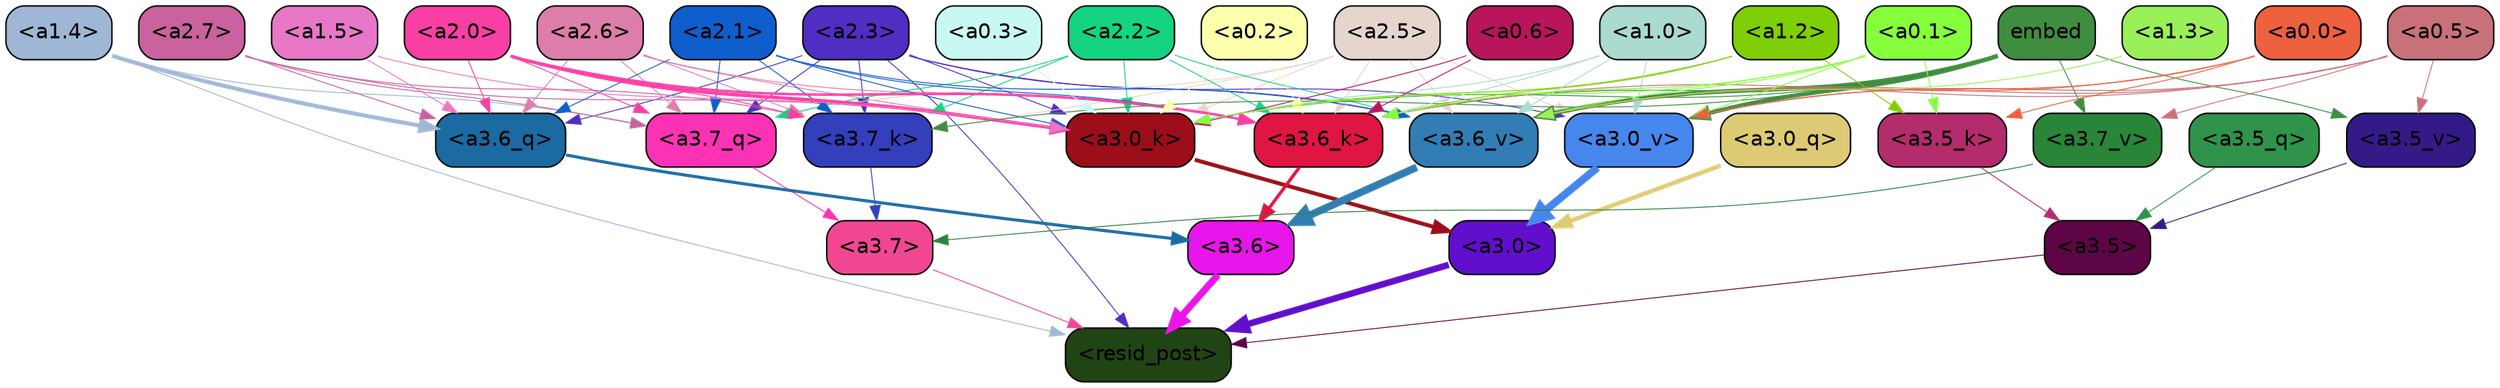 strict digraph "" {
	graph [bgcolor=transparent,
		layout=dot,
		overlap=false,
		splines=true
	];
	"<a3.7>"	[color=black,
		fillcolor="#f14792",
		fontname=Helvetica,
		shape=box,
		style="filled, rounded"];
	"<resid_post>"	[color=black,
		fillcolor="#214415",
		fontname=Helvetica,
		shape=box,
		style="filled, rounded"];
	"<a3.7>" -> "<resid_post>"	[color="#f14792",
		penwidth=0.6];
	"<a3.6>"	[color=black,
		fillcolor="#e716ea",
		fontname=Helvetica,
		shape=box,
		style="filled, rounded"];
	"<a3.6>" -> "<resid_post>"	[color="#e716ea",
		penwidth=4.646730065345764];
	"<a3.5>"	[color=black,
		fillcolor="#5d0545",
		fontname=Helvetica,
		shape=box,
		style="filled, rounded"];
	"<a3.5>" -> "<resid_post>"	[color="#5d0545",
		penwidth=0.6];
	"<a3.0>"	[color=black,
		fillcolor="#610ecd",
		fontname=Helvetica,
		shape=box,
		style="filled, rounded"];
	"<a3.0>" -> "<resid_post>"	[color="#610ecd",
		penwidth=4.323132634162903];
	"<a2.3>"	[color=black,
		fillcolor="#4f2ec3",
		fontname=Helvetica,
		shape=box,
		style="filled, rounded"];
	"<a2.3>" -> "<resid_post>"	[color="#4f2ec3",
		penwidth=0.6];
	"<a3.7_q>"	[color=black,
		fillcolor="#fc32b4",
		fontname=Helvetica,
		shape=box,
		style="filled, rounded"];
	"<a2.3>" -> "<a3.7_q>"	[color="#4f2ec3",
		penwidth=0.6];
	"<a3.6_q>"	[color=black,
		fillcolor="#1b6aa2",
		fontname=Helvetica,
		shape=box,
		style="filled, rounded"];
	"<a2.3>" -> "<a3.6_q>"	[color="#4f2ec3",
		penwidth=0.6];
	"<a3.7_k>"	[color=black,
		fillcolor="#333fbb",
		fontname=Helvetica,
		shape=box,
		style="filled, rounded"];
	"<a2.3>" -> "<a3.7_k>"	[color="#4f2ec3",
		penwidth=0.6];
	"<a3.0_k>"	[color=black,
		fillcolor="#9c0e19",
		fontname=Helvetica,
		shape=box,
		style="filled, rounded"];
	"<a2.3>" -> "<a3.0_k>"	[color="#4f2ec3",
		penwidth=0.6];
	"<a3.6_v>"	[color=black,
		fillcolor="#327db3",
		fontname=Helvetica,
		shape=box,
		style="filled, rounded"];
	"<a2.3>" -> "<a3.6_v>"	[color="#4f2ec3",
		penwidth=0.6];
	"<a3.0_v>"	[color=black,
		fillcolor="#4786ec",
		fontname=Helvetica,
		shape=box,
		style="filled, rounded"];
	"<a2.3>" -> "<a3.0_v>"	[color="#4f2ec3",
		penwidth=0.6];
	"<a1.4>"	[color=black,
		fillcolor="#9fb7d4",
		fontname=Helvetica,
		shape=box,
		style="filled, rounded"];
	"<a1.4>" -> "<resid_post>"	[color="#9fb7d4",
		penwidth=0.6];
	"<a1.4>" -> "<a3.7_q>"	[color="#9fb7d4",
		penwidth=0.6];
	"<a1.4>" -> "<a3.6_q>"	[color="#9fb7d4",
		penwidth=2.700703263282776];
	"<a3.7_q>" -> "<a3.7>"	[color="#fc32b4",
		penwidth=0.6];
	"<a3.6_q>" -> "<a3.6>"	[color="#1b6aa2",
		penwidth=2.03758105635643];
	"<a3.5_q>"	[color=black,
		fillcolor="#2f934c",
		fontname=Helvetica,
		shape=box,
		style="filled, rounded"];
	"<a3.5_q>" -> "<a3.5>"	[color="#2f934c",
		penwidth=0.6];
	"<a3.0_q>"	[color=black,
		fillcolor="#ddca74",
		fontname=Helvetica,
		shape=box,
		style="filled, rounded"];
	"<a3.0_q>" -> "<a3.0>"	[color="#ddca74",
		penwidth=2.8638100624084473];
	"<a3.7_k>" -> "<a3.7>"	[color="#333fbb",
		penwidth=0.6];
	"<a3.6_k>"	[color=black,
		fillcolor="#df1542",
		fontname=Helvetica,
		shape=box,
		style="filled, rounded"];
	"<a3.6_k>" -> "<a3.6>"	[color="#df1542",
		penwidth=2.174198240041733];
	"<a3.5_k>"	[color=black,
		fillcolor="#b32c6b",
		fontname=Helvetica,
		shape=box,
		style="filled, rounded"];
	"<a3.5_k>" -> "<a3.5>"	[color="#b32c6b",
		penwidth=0.6];
	"<a3.0_k>" -> "<a3.0>"	[color="#9c0e19",
		penwidth=2.6274144649505615];
	"<a3.7_v>"	[color=black,
		fillcolor="#298538",
		fontname=Helvetica,
		shape=box,
		style="filled, rounded"];
	"<a3.7_v>" -> "<a3.7>"	[color="#298538",
		penwidth=0.6];
	"<a3.6_v>" -> "<a3.6>"	[color="#327db3",
		penwidth=5.002329230308533];
	"<a3.5_v>"	[color=black,
		fillcolor="#341a87",
		fontname=Helvetica,
		shape=box,
		style="filled, rounded"];
	"<a3.5_v>" -> "<a3.5>"	[color="#341a87",
		penwidth=0.6];
	"<a3.0_v>" -> "<a3.0>"	[color="#4786ec",
		penwidth=5.188832879066467];
	"<a2.7>"	[color=black,
		fillcolor="#c9629e",
		fontname=Helvetica,
		shape=box,
		style="filled, rounded"];
	"<a2.7>" -> "<a3.7_q>"	[color="#c9629e",
		penwidth=0.6];
	"<a2.7>" -> "<a3.6_q>"	[color="#c9629e",
		penwidth=0.6];
	"<a2.7>" -> "<a3.7_k>"	[color="#c9629e",
		penwidth=0.6];
	"<a2.7>" -> "<a3.0_k>"	[color="#c9629e",
		penwidth=0.6];
	"<a2.6>"	[color=black,
		fillcolor="#dd7eaa",
		fontname=Helvetica,
		shape=box,
		style="filled, rounded"];
	"<a2.6>" -> "<a3.7_q>"	[color="#dd7eaa",
		penwidth=0.6];
	"<a2.6>" -> "<a3.6_q>"	[color="#dd7eaa",
		penwidth=0.6];
	"<a2.6>" -> "<a3.7_k>"	[color="#dd7eaa",
		penwidth=0.6];
	"<a2.6>" -> "<a3.6_k>"	[color="#dd7eaa",
		penwidth=0.6];
	"<a2.6>" -> "<a3.0_k>"	[color="#dd7eaa",
		penwidth=0.6];
	"<a2.5>"	[color=black,
		fillcolor="#e6d5cd",
		fontname=Helvetica,
		shape=box,
		style="filled, rounded"];
	"<a2.5>" -> "<a3.7_q>"	[color="#e6d5cd",
		penwidth=0.6];
	"<a2.5>" -> "<a3.7_k>"	[color="#e6d5cd",
		penwidth=0.6];
	"<a2.5>" -> "<a3.6_k>"	[color="#e6d5cd",
		penwidth=0.6];
	"<a2.5>" -> "<a3.0_k>"	[color="#e6d5cd",
		penwidth=0.6];
	"<a2.5>" -> "<a3.6_v>"	[color="#e6d5cd",
		penwidth=0.6];
	"<a2.5>" -> "<a3.0_v>"	[color="#e6d5cd",
		penwidth=0.6];
	"<a2.2>"	[color=black,
		fillcolor="#14d381",
		fontname=Helvetica,
		shape=box,
		style="filled, rounded"];
	"<a2.2>" -> "<a3.7_q>"	[color="#14d381",
		penwidth=0.6];
	"<a2.2>" -> "<a3.7_k>"	[color="#14d381",
		penwidth=0.6];
	"<a2.2>" -> "<a3.6_k>"	[color="#14d381",
		penwidth=0.6];
	"<a2.2>" -> "<a3.0_k>"	[color="#14d381",
		penwidth=0.6];
	"<a2.2>" -> "<a3.6_v>"	[color="#14d381",
		penwidth=0.6];
	"<a2.1>"	[color=black,
		fillcolor="#0e5ecd",
		fontname=Helvetica,
		shape=box,
		style="filled, rounded"];
	"<a2.1>" -> "<a3.7_q>"	[color="#0e5ecd",
		penwidth=0.6];
	"<a2.1>" -> "<a3.6_q>"	[color="#0e5ecd",
		penwidth=0.6];
	"<a2.1>" -> "<a3.7_k>"	[color="#0e5ecd",
		penwidth=0.6];
	"<a2.1>" -> "<a3.6_k>"	[color="#0e5ecd",
		penwidth=0.6];
	"<a2.1>" -> "<a3.0_k>"	[color="#0e5ecd",
		penwidth=0.6];
	"<a2.1>" -> "<a3.6_v>"	[color="#0e5ecd",
		penwidth=0.6];
	"<a2.0>"	[color=black,
		fillcolor="#fa3fa4",
		fontname=Helvetica,
		shape=box,
		style="filled, rounded"];
	"<a2.0>" -> "<a3.7_q>"	[color="#fa3fa4",
		penwidth=0.6];
	"<a2.0>" -> "<a3.6_q>"	[color="#fa3fa4",
		penwidth=0.6];
	"<a2.0>" -> "<a3.7_k>"	[color="#fa3fa4",
		penwidth=0.6];
	"<a2.0>" -> "<a3.6_k>"	[color="#fa3fa4",
		penwidth=1.6454488784074783];
	"<a2.0>" -> "<a3.0_k>"	[color="#fa3fa4",
		penwidth=2.2218968719244003];
	"<a1.5>"	[color=black,
		fillcolor="#e877c8",
		fontname=Helvetica,
		shape=box,
		style="filled, rounded"];
	"<a1.5>" -> "<a3.6_q>"	[color="#e877c8",
		penwidth=0.6];
	"<a1.5>" -> "<a3.0_k>"	[color="#e877c8",
		penwidth=0.6];
	embed	[color=black,
		fillcolor="#3f8d3f",
		fontname=Helvetica,
		shape=box,
		style="filled, rounded"];
	embed -> "<a3.7_k>"	[color="#3f8d3f",
		penwidth=0.6];
	embed -> "<a3.6_k>"	[color="#3f8d3f",
		penwidth=0.6];
	embed -> "<a3.0_k>"	[color="#3f8d3f",
		penwidth=0.6];
	embed -> "<a3.7_v>"	[color="#3f8d3f",
		penwidth=0.6];
	embed -> "<a3.6_v>"	[color="#3f8d3f",
		penwidth=2.8301228284835815];
	embed -> "<a3.5_v>"	[color="#3f8d3f",
		penwidth=0.6];
	embed -> "<a3.0_v>"	[color="#3f8d3f",
		penwidth=2.7660785913467407];
	"<a1.2>"	[color=black,
		fillcolor="#7ecf06",
		fontname=Helvetica,
		shape=box,
		style="filled, rounded"];
	"<a1.2>" -> "<a3.6_k>"	[color="#7ecf06",
		penwidth=0.6];
	"<a1.2>" -> "<a3.5_k>"	[color="#7ecf06",
		penwidth=0.6];
	"<a1.2>" -> "<a3.0_k>"	[color="#7ecf06",
		penwidth=0.6];
	"<a1.0>"	[color=black,
		fillcolor="#aadad0",
		fontname=Helvetica,
		shape=box,
		style="filled, rounded"];
	"<a1.0>" -> "<a3.6_k>"	[color="#aadad0",
		penwidth=0.6];
	"<a1.0>" -> "<a3.0_k>"	[color="#aadad0",
		penwidth=0.6];
	"<a1.0>" -> "<a3.6_v>"	[color="#aadad0",
		penwidth=0.6];
	"<a1.0>" -> "<a3.0_v>"	[color="#aadad0",
		penwidth=0.6];
	"<a0.6>"	[color=black,
		fillcolor="#b9155c",
		fontname=Helvetica,
		shape=box,
		style="filled, rounded"];
	"<a0.6>" -> "<a3.6_k>"	[color="#b9155c",
		penwidth=0.6];
	"<a0.6>" -> "<a3.0_k>"	[color="#b9155c",
		penwidth=0.6];
	"<a0.5>"	[color=black,
		fillcolor="#c97179",
		fontname=Helvetica,
		shape=box,
		style="filled, rounded"];
	"<a0.5>" -> "<a3.6_k>"	[color="#c97179",
		penwidth=0.6];
	"<a0.5>" -> "<a3.7_v>"	[color="#c97179",
		penwidth=0.6];
	"<a0.5>" -> "<a3.6_v>"	[color="#c97179",
		penwidth=0.6];
	"<a0.5>" -> "<a3.5_v>"	[color="#c97179",
		penwidth=0.6];
	"<a0.5>" -> "<a3.0_v>"	[color="#c97179",
		penwidth=0.6124261617660522];
	"<a0.2>"	[color=black,
		fillcolor="#fdffad",
		fontname=Helvetica,
		shape=box,
		style="filled, rounded"];
	"<a0.2>" -> "<a3.6_k>"	[color="#fdffad",
		penwidth=0.6];
	"<a0.2>" -> "<a3.0_k>"	[color="#fdffad",
		penwidth=0.6];
	"<a0.1>"	[color=black,
		fillcolor="#85ff3b",
		fontname=Helvetica,
		shape=box,
		style="filled, rounded"];
	"<a0.1>" -> "<a3.6_k>"	[color="#85ff3b",
		penwidth=0.6];
	"<a0.1>" -> "<a3.5_k>"	[color="#85ff3b",
		penwidth=0.6];
	"<a0.1>" -> "<a3.0_k>"	[color="#85ff3b",
		penwidth=0.6];
	"<a0.1>" -> "<a3.6_v>"	[color="#85ff3b",
		penwidth=0.6];
	"<a0.1>" -> "<a3.0_v>"	[color="#85ff3b",
		penwidth=0.6];
	"<a0.0>"	[color=black,
		fillcolor="#ee603e",
		fontname=Helvetica,
		shape=box,
		style="filled, rounded"];
	"<a0.0>" -> "<a3.5_k>"	[color="#ee603e",
		penwidth=0.6];
	"<a0.0>" -> "<a3.6_v>"	[color="#ee603e",
		penwidth=0.6];
	"<a0.0>" -> "<a3.0_v>"	[color="#ee603e",
		penwidth=0.6];
	"<a0.3>"	[color=black,
		fillcolor="#c8f8f1",
		fontname=Helvetica,
		shape=box,
		style="filled, rounded"];
	"<a0.3>" -> "<a3.0_k>"	[color="#c8f8f1",
		penwidth=0.6];
	"<a1.3>"	[color=black,
		fillcolor="#99f059",
		fontname=Helvetica,
		shape=box,
		style="filled, rounded"];
	"<a1.3>" -> "<a3.6_v>"	[color="#99f059",
		penwidth=0.6];
}
